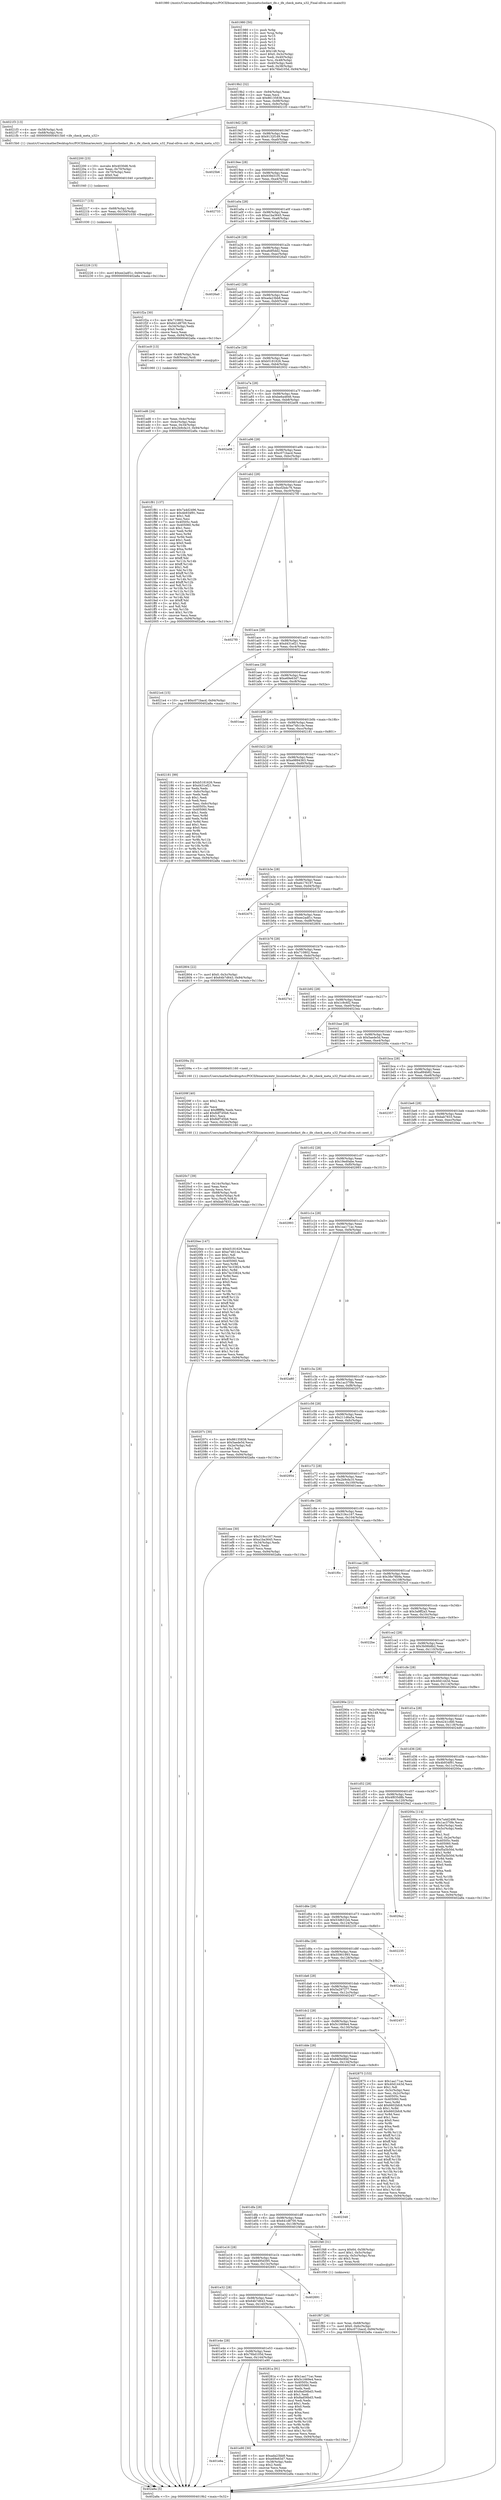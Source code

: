 digraph "0x401980" {
  label = "0x401980 (/mnt/c/Users/mathe/Desktop/tcc/POCII/binaries/extr_linuxnetschedact_ife.c_ife_check_meta_u32_Final-ollvm.out::main(0))"
  labelloc = "t"
  node[shape=record]

  Entry [label="",width=0.3,height=0.3,shape=circle,fillcolor=black,style=filled]
  "0x4019b2" [label="{
     0x4019b2 [32]\l
     | [instrs]\l
     &nbsp;&nbsp;0x4019b2 \<+6\>: mov -0x94(%rbp),%eax\l
     &nbsp;&nbsp;0x4019b8 \<+2\>: mov %eax,%ecx\l
     &nbsp;&nbsp;0x4019ba \<+6\>: sub $0x86135838,%ecx\l
     &nbsp;&nbsp;0x4019c0 \<+6\>: mov %eax,-0x98(%rbp)\l
     &nbsp;&nbsp;0x4019c6 \<+6\>: mov %ecx,-0x9c(%rbp)\l
     &nbsp;&nbsp;0x4019cc \<+6\>: je 00000000004021f3 \<main+0x873\>\l
  }"]
  "0x4021f3" [label="{
     0x4021f3 [13]\l
     | [instrs]\l
     &nbsp;&nbsp;0x4021f3 \<+4\>: mov -0x58(%rbp),%rdi\l
     &nbsp;&nbsp;0x4021f7 \<+4\>: mov -0x68(%rbp),%rsi\l
     &nbsp;&nbsp;0x4021fb \<+5\>: call 00000000004015b0 \<ife_check_meta_u32\>\l
     | [calls]\l
     &nbsp;&nbsp;0x4015b0 \{1\} (/mnt/c/Users/mathe/Desktop/tcc/POCII/binaries/extr_linuxnetschedact_ife.c_ife_check_meta_u32_Final-ollvm.out::ife_check_meta_u32)\l
  }"]
  "0x4019d2" [label="{
     0x4019d2 [28]\l
     | [instrs]\l
     &nbsp;&nbsp;0x4019d2 \<+5\>: jmp 00000000004019d7 \<main+0x57\>\l
     &nbsp;&nbsp;0x4019d7 \<+6\>: mov -0x98(%rbp),%eax\l
     &nbsp;&nbsp;0x4019dd \<+5\>: sub $0x9132f1d9,%eax\l
     &nbsp;&nbsp;0x4019e2 \<+6\>: mov %eax,-0xa0(%rbp)\l
     &nbsp;&nbsp;0x4019e8 \<+6\>: je 00000000004025b6 \<main+0xc36\>\l
  }"]
  Exit [label="",width=0.3,height=0.3,shape=circle,fillcolor=black,style=filled,peripheries=2]
  "0x4025b6" [label="{
     0x4025b6\l
  }", style=dashed]
  "0x4019ee" [label="{
     0x4019ee [28]\l
     | [instrs]\l
     &nbsp;&nbsp;0x4019ee \<+5\>: jmp 00000000004019f3 \<main+0x73\>\l
     &nbsp;&nbsp;0x4019f3 \<+6\>: mov -0x98(%rbp),%eax\l
     &nbsp;&nbsp;0x4019f9 \<+5\>: sub $0x939d31f5,%eax\l
     &nbsp;&nbsp;0x4019fe \<+6\>: mov %eax,-0xa4(%rbp)\l
     &nbsp;&nbsp;0x401a04 \<+6\>: je 0000000000402733 \<main+0xdb3\>\l
  }"]
  "0x402226" [label="{
     0x402226 [15]\l
     | [instrs]\l
     &nbsp;&nbsp;0x402226 \<+10\>: movl $0xee2adf1c,-0x94(%rbp)\l
     &nbsp;&nbsp;0x402230 \<+5\>: jmp 0000000000402a8a \<main+0x110a\>\l
  }"]
  "0x402733" [label="{
     0x402733\l
  }", style=dashed]
  "0x401a0a" [label="{
     0x401a0a [28]\l
     | [instrs]\l
     &nbsp;&nbsp;0x401a0a \<+5\>: jmp 0000000000401a0f \<main+0x8f\>\l
     &nbsp;&nbsp;0x401a0f \<+6\>: mov -0x98(%rbp),%eax\l
     &nbsp;&nbsp;0x401a15 \<+5\>: sub $0xa1ba3645,%eax\l
     &nbsp;&nbsp;0x401a1a \<+6\>: mov %eax,-0xa8(%rbp)\l
     &nbsp;&nbsp;0x401a20 \<+6\>: je 0000000000401f2a \<main+0x5aa\>\l
  }"]
  "0x402217" [label="{
     0x402217 [15]\l
     | [instrs]\l
     &nbsp;&nbsp;0x402217 \<+4\>: mov -0x68(%rbp),%rdi\l
     &nbsp;&nbsp;0x40221b \<+6\>: mov %eax,-0x150(%rbp)\l
     &nbsp;&nbsp;0x402221 \<+5\>: call 0000000000401030 \<free@plt\>\l
     | [calls]\l
     &nbsp;&nbsp;0x401030 \{1\} (unknown)\l
  }"]
  "0x401f2a" [label="{
     0x401f2a [30]\l
     | [instrs]\l
     &nbsp;&nbsp;0x401f2a \<+5\>: mov $0x710802,%eax\l
     &nbsp;&nbsp;0x401f2f \<+5\>: mov $0x641d8700,%ecx\l
     &nbsp;&nbsp;0x401f34 \<+3\>: mov -0x34(%rbp),%edx\l
     &nbsp;&nbsp;0x401f37 \<+3\>: cmp $0x0,%edx\l
     &nbsp;&nbsp;0x401f3a \<+3\>: cmove %ecx,%eax\l
     &nbsp;&nbsp;0x401f3d \<+6\>: mov %eax,-0x94(%rbp)\l
     &nbsp;&nbsp;0x401f43 \<+5\>: jmp 0000000000402a8a \<main+0x110a\>\l
  }"]
  "0x401a26" [label="{
     0x401a26 [28]\l
     | [instrs]\l
     &nbsp;&nbsp;0x401a26 \<+5\>: jmp 0000000000401a2b \<main+0xab\>\l
     &nbsp;&nbsp;0x401a2b \<+6\>: mov -0x98(%rbp),%eax\l
     &nbsp;&nbsp;0x401a31 \<+5\>: sub $0xa6df5dd2,%eax\l
     &nbsp;&nbsp;0x401a36 \<+6\>: mov %eax,-0xac(%rbp)\l
     &nbsp;&nbsp;0x401a3c \<+6\>: je 00000000004026a0 \<main+0xd20\>\l
  }"]
  "0x402200" [label="{
     0x402200 [23]\l
     | [instrs]\l
     &nbsp;&nbsp;0x402200 \<+10\>: movabs $0x4030d6,%rdi\l
     &nbsp;&nbsp;0x40220a \<+3\>: mov %eax,-0x70(%rbp)\l
     &nbsp;&nbsp;0x40220d \<+3\>: mov -0x70(%rbp),%esi\l
     &nbsp;&nbsp;0x402210 \<+2\>: mov $0x0,%al\l
     &nbsp;&nbsp;0x402212 \<+5\>: call 0000000000401040 \<printf@plt\>\l
     | [calls]\l
     &nbsp;&nbsp;0x401040 \{1\} (unknown)\l
  }"]
  "0x4026a0" [label="{
     0x4026a0\l
  }", style=dashed]
  "0x401a42" [label="{
     0x401a42 [28]\l
     | [instrs]\l
     &nbsp;&nbsp;0x401a42 \<+5\>: jmp 0000000000401a47 \<main+0xc7\>\l
     &nbsp;&nbsp;0x401a47 \<+6\>: mov -0x98(%rbp),%eax\l
     &nbsp;&nbsp;0x401a4d \<+5\>: sub $0xada23bb8,%eax\l
     &nbsp;&nbsp;0x401a52 \<+6\>: mov %eax,-0xb0(%rbp)\l
     &nbsp;&nbsp;0x401a58 \<+6\>: je 0000000000401ec9 \<main+0x549\>\l
  }"]
  "0x4020c7" [label="{
     0x4020c7 [39]\l
     | [instrs]\l
     &nbsp;&nbsp;0x4020c7 \<+6\>: mov -0x14c(%rbp),%ecx\l
     &nbsp;&nbsp;0x4020cd \<+3\>: imul %eax,%ecx\l
     &nbsp;&nbsp;0x4020d0 \<+3\>: movslq %ecx,%rsi\l
     &nbsp;&nbsp;0x4020d3 \<+4\>: mov -0x68(%rbp),%rdi\l
     &nbsp;&nbsp;0x4020d7 \<+4\>: movslq -0x6c(%rbp),%r8\l
     &nbsp;&nbsp;0x4020db \<+4\>: mov %rsi,(%rdi,%r8,8)\l
     &nbsp;&nbsp;0x4020df \<+10\>: movl $0xbab7833,-0x94(%rbp)\l
     &nbsp;&nbsp;0x4020e9 \<+5\>: jmp 0000000000402a8a \<main+0x110a\>\l
  }"]
  "0x401ec9" [label="{
     0x401ec9 [13]\l
     | [instrs]\l
     &nbsp;&nbsp;0x401ec9 \<+4\>: mov -0x48(%rbp),%rax\l
     &nbsp;&nbsp;0x401ecd \<+4\>: mov 0x8(%rax),%rdi\l
     &nbsp;&nbsp;0x401ed1 \<+5\>: call 0000000000401060 \<atoi@plt\>\l
     | [calls]\l
     &nbsp;&nbsp;0x401060 \{1\} (unknown)\l
  }"]
  "0x401a5e" [label="{
     0x401a5e [28]\l
     | [instrs]\l
     &nbsp;&nbsp;0x401a5e \<+5\>: jmp 0000000000401a63 \<main+0xe3\>\l
     &nbsp;&nbsp;0x401a63 \<+6\>: mov -0x98(%rbp),%eax\l
     &nbsp;&nbsp;0x401a69 \<+5\>: sub $0xb5181626,%eax\l
     &nbsp;&nbsp;0x401a6e \<+6\>: mov %eax,-0xb4(%rbp)\l
     &nbsp;&nbsp;0x401a74 \<+6\>: je 0000000000402932 \<main+0xfb2\>\l
  }"]
  "0x40209f" [label="{
     0x40209f [40]\l
     | [instrs]\l
     &nbsp;&nbsp;0x40209f \<+5\>: mov $0x2,%ecx\l
     &nbsp;&nbsp;0x4020a4 \<+1\>: cltd\l
     &nbsp;&nbsp;0x4020a5 \<+2\>: idiv %ecx\l
     &nbsp;&nbsp;0x4020a7 \<+6\>: imul $0xfffffffe,%edx,%ecx\l
     &nbsp;&nbsp;0x4020ad \<+6\>: add $0x8df7d5b6,%ecx\l
     &nbsp;&nbsp;0x4020b3 \<+3\>: add $0x1,%ecx\l
     &nbsp;&nbsp;0x4020b6 \<+6\>: sub $0x8df7d5b6,%ecx\l
     &nbsp;&nbsp;0x4020bc \<+6\>: mov %ecx,-0x14c(%rbp)\l
     &nbsp;&nbsp;0x4020c2 \<+5\>: call 0000000000401160 \<next_i\>\l
     | [calls]\l
     &nbsp;&nbsp;0x401160 \{1\} (/mnt/c/Users/mathe/Desktop/tcc/POCII/binaries/extr_linuxnetschedact_ife.c_ife_check_meta_u32_Final-ollvm.out::next_i)\l
  }"]
  "0x402932" [label="{
     0x402932\l
  }", style=dashed]
  "0x401a7a" [label="{
     0x401a7a [28]\l
     | [instrs]\l
     &nbsp;&nbsp;0x401a7a \<+5\>: jmp 0000000000401a7f \<main+0xff\>\l
     &nbsp;&nbsp;0x401a7f \<+6\>: mov -0x98(%rbp),%eax\l
     &nbsp;&nbsp;0x401a85 \<+5\>: sub $0xbe6a4846,%eax\l
     &nbsp;&nbsp;0x401a8a \<+6\>: mov %eax,-0xb8(%rbp)\l
     &nbsp;&nbsp;0x401a90 \<+6\>: je 0000000000402a08 \<main+0x1088\>\l
  }"]
  "0x401f67" [label="{
     0x401f67 [26]\l
     | [instrs]\l
     &nbsp;&nbsp;0x401f67 \<+4\>: mov %rax,-0x68(%rbp)\l
     &nbsp;&nbsp;0x401f6b \<+7\>: movl $0x0,-0x6c(%rbp)\l
     &nbsp;&nbsp;0x401f72 \<+10\>: movl $0xc071bacd,-0x94(%rbp)\l
     &nbsp;&nbsp;0x401f7c \<+5\>: jmp 0000000000402a8a \<main+0x110a\>\l
  }"]
  "0x402a08" [label="{
     0x402a08\l
  }", style=dashed]
  "0x401a96" [label="{
     0x401a96 [28]\l
     | [instrs]\l
     &nbsp;&nbsp;0x401a96 \<+5\>: jmp 0000000000401a9b \<main+0x11b\>\l
     &nbsp;&nbsp;0x401a9b \<+6\>: mov -0x98(%rbp),%eax\l
     &nbsp;&nbsp;0x401aa1 \<+5\>: sub $0xc071bacd,%eax\l
     &nbsp;&nbsp;0x401aa6 \<+6\>: mov %eax,-0xbc(%rbp)\l
     &nbsp;&nbsp;0x401aac \<+6\>: je 0000000000401f81 \<main+0x601\>\l
  }"]
  "0x401ed6" [label="{
     0x401ed6 [24]\l
     | [instrs]\l
     &nbsp;&nbsp;0x401ed6 \<+3\>: mov %eax,-0x4c(%rbp)\l
     &nbsp;&nbsp;0x401ed9 \<+3\>: mov -0x4c(%rbp),%eax\l
     &nbsp;&nbsp;0x401edc \<+3\>: mov %eax,-0x34(%rbp)\l
     &nbsp;&nbsp;0x401edf \<+10\>: movl $0x2b9cfa10,-0x94(%rbp)\l
     &nbsp;&nbsp;0x401ee9 \<+5\>: jmp 0000000000402a8a \<main+0x110a\>\l
  }"]
  "0x401f81" [label="{
     0x401f81 [137]\l
     | [instrs]\l
     &nbsp;&nbsp;0x401f81 \<+5\>: mov $0x7a4d2496,%eax\l
     &nbsp;&nbsp;0x401f86 \<+5\>: mov $0x4b934f91,%ecx\l
     &nbsp;&nbsp;0x401f8b \<+2\>: mov $0x1,%dl\l
     &nbsp;&nbsp;0x401f8d \<+2\>: xor %esi,%esi\l
     &nbsp;&nbsp;0x401f8f \<+7\>: mov 0x40505c,%edi\l
     &nbsp;&nbsp;0x401f96 \<+8\>: mov 0x405060,%r8d\l
     &nbsp;&nbsp;0x401f9e \<+3\>: sub $0x1,%esi\l
     &nbsp;&nbsp;0x401fa1 \<+3\>: mov %edi,%r9d\l
     &nbsp;&nbsp;0x401fa4 \<+3\>: add %esi,%r9d\l
     &nbsp;&nbsp;0x401fa7 \<+4\>: imul %r9d,%edi\l
     &nbsp;&nbsp;0x401fab \<+3\>: and $0x1,%edi\l
     &nbsp;&nbsp;0x401fae \<+3\>: cmp $0x0,%edi\l
     &nbsp;&nbsp;0x401fb1 \<+4\>: sete %r10b\l
     &nbsp;&nbsp;0x401fb5 \<+4\>: cmp $0xa,%r8d\l
     &nbsp;&nbsp;0x401fb9 \<+4\>: setl %r11b\l
     &nbsp;&nbsp;0x401fbd \<+3\>: mov %r10b,%bl\l
     &nbsp;&nbsp;0x401fc0 \<+3\>: xor $0xff,%bl\l
     &nbsp;&nbsp;0x401fc3 \<+3\>: mov %r11b,%r14b\l
     &nbsp;&nbsp;0x401fc6 \<+4\>: xor $0xff,%r14b\l
     &nbsp;&nbsp;0x401fca \<+3\>: xor $0x1,%dl\l
     &nbsp;&nbsp;0x401fcd \<+3\>: mov %bl,%r15b\l
     &nbsp;&nbsp;0x401fd0 \<+4\>: and $0xff,%r15b\l
     &nbsp;&nbsp;0x401fd4 \<+3\>: and %dl,%r10b\l
     &nbsp;&nbsp;0x401fd7 \<+3\>: mov %r14b,%r12b\l
     &nbsp;&nbsp;0x401fda \<+4\>: and $0xff,%r12b\l
     &nbsp;&nbsp;0x401fde \<+3\>: and %dl,%r11b\l
     &nbsp;&nbsp;0x401fe1 \<+3\>: or %r10b,%r15b\l
     &nbsp;&nbsp;0x401fe4 \<+3\>: or %r11b,%r12b\l
     &nbsp;&nbsp;0x401fe7 \<+3\>: xor %r12b,%r15b\l
     &nbsp;&nbsp;0x401fea \<+3\>: or %r14b,%bl\l
     &nbsp;&nbsp;0x401fed \<+3\>: xor $0xff,%bl\l
     &nbsp;&nbsp;0x401ff0 \<+3\>: or $0x1,%dl\l
     &nbsp;&nbsp;0x401ff3 \<+2\>: and %dl,%bl\l
     &nbsp;&nbsp;0x401ff5 \<+3\>: or %bl,%r15b\l
     &nbsp;&nbsp;0x401ff8 \<+4\>: test $0x1,%r15b\l
     &nbsp;&nbsp;0x401ffc \<+3\>: cmovne %ecx,%eax\l
     &nbsp;&nbsp;0x401fff \<+6\>: mov %eax,-0x94(%rbp)\l
     &nbsp;&nbsp;0x402005 \<+5\>: jmp 0000000000402a8a \<main+0x110a\>\l
  }"]
  "0x401ab2" [label="{
     0x401ab2 [28]\l
     | [instrs]\l
     &nbsp;&nbsp;0x401ab2 \<+5\>: jmp 0000000000401ab7 \<main+0x137\>\l
     &nbsp;&nbsp;0x401ab7 \<+6\>: mov -0x98(%rbp),%eax\l
     &nbsp;&nbsp;0x401abd \<+5\>: sub $0xcf2bdc76,%eax\l
     &nbsp;&nbsp;0x401ac2 \<+6\>: mov %eax,-0xc0(%rbp)\l
     &nbsp;&nbsp;0x401ac8 \<+6\>: je 00000000004027f0 \<main+0xe70\>\l
  }"]
  "0x401980" [label="{
     0x401980 [50]\l
     | [instrs]\l
     &nbsp;&nbsp;0x401980 \<+1\>: push %rbp\l
     &nbsp;&nbsp;0x401981 \<+3\>: mov %rsp,%rbp\l
     &nbsp;&nbsp;0x401984 \<+2\>: push %r15\l
     &nbsp;&nbsp;0x401986 \<+2\>: push %r14\l
     &nbsp;&nbsp;0x401988 \<+2\>: push %r13\l
     &nbsp;&nbsp;0x40198a \<+2\>: push %r12\l
     &nbsp;&nbsp;0x40198c \<+1\>: push %rbx\l
     &nbsp;&nbsp;0x40198d \<+7\>: sub $0x148,%rsp\l
     &nbsp;&nbsp;0x401994 \<+7\>: movl $0x0,-0x3c(%rbp)\l
     &nbsp;&nbsp;0x40199b \<+3\>: mov %edi,-0x40(%rbp)\l
     &nbsp;&nbsp;0x40199e \<+4\>: mov %rsi,-0x48(%rbp)\l
     &nbsp;&nbsp;0x4019a2 \<+3\>: mov -0x40(%rbp),%edi\l
     &nbsp;&nbsp;0x4019a5 \<+3\>: mov %edi,-0x38(%rbp)\l
     &nbsp;&nbsp;0x4019a8 \<+10\>: movl $0x76bd105d,-0x94(%rbp)\l
  }"]
  "0x4027f0" [label="{
     0x4027f0\l
  }", style=dashed]
  "0x401ace" [label="{
     0x401ace [28]\l
     | [instrs]\l
     &nbsp;&nbsp;0x401ace \<+5\>: jmp 0000000000401ad3 \<main+0x153\>\l
     &nbsp;&nbsp;0x401ad3 \<+6\>: mov -0x98(%rbp),%eax\l
     &nbsp;&nbsp;0x401ad9 \<+5\>: sub $0xd431ef21,%eax\l
     &nbsp;&nbsp;0x401ade \<+6\>: mov %eax,-0xc4(%rbp)\l
     &nbsp;&nbsp;0x401ae4 \<+6\>: je 00000000004021e4 \<main+0x864\>\l
  }"]
  "0x402a8a" [label="{
     0x402a8a [5]\l
     | [instrs]\l
     &nbsp;&nbsp;0x402a8a \<+5\>: jmp 00000000004019b2 \<main+0x32\>\l
  }"]
  "0x4021e4" [label="{
     0x4021e4 [15]\l
     | [instrs]\l
     &nbsp;&nbsp;0x4021e4 \<+10\>: movl $0xc071bacd,-0x94(%rbp)\l
     &nbsp;&nbsp;0x4021ee \<+5\>: jmp 0000000000402a8a \<main+0x110a\>\l
  }"]
  "0x401aea" [label="{
     0x401aea [28]\l
     | [instrs]\l
     &nbsp;&nbsp;0x401aea \<+5\>: jmp 0000000000401aef \<main+0x16f\>\l
     &nbsp;&nbsp;0x401aef \<+6\>: mov -0x98(%rbp),%eax\l
     &nbsp;&nbsp;0x401af5 \<+5\>: sub $0xe69e63d7,%eax\l
     &nbsp;&nbsp;0x401afa \<+6\>: mov %eax,-0xc8(%rbp)\l
     &nbsp;&nbsp;0x401b00 \<+6\>: je 0000000000401eae \<main+0x52e\>\l
  }"]
  "0x401e6a" [label="{
     0x401e6a\l
  }", style=dashed]
  "0x401eae" [label="{
     0x401eae\l
  }", style=dashed]
  "0x401b06" [label="{
     0x401b06 [28]\l
     | [instrs]\l
     &nbsp;&nbsp;0x401b06 \<+5\>: jmp 0000000000401b0b \<main+0x18b\>\l
     &nbsp;&nbsp;0x401b0b \<+6\>: mov -0x98(%rbp),%eax\l
     &nbsp;&nbsp;0x401b11 \<+5\>: sub $0xe74fc14e,%eax\l
     &nbsp;&nbsp;0x401b16 \<+6\>: mov %eax,-0xcc(%rbp)\l
     &nbsp;&nbsp;0x401b1c \<+6\>: je 0000000000402181 \<main+0x801\>\l
  }"]
  "0x401e90" [label="{
     0x401e90 [30]\l
     | [instrs]\l
     &nbsp;&nbsp;0x401e90 \<+5\>: mov $0xada23bb8,%eax\l
     &nbsp;&nbsp;0x401e95 \<+5\>: mov $0xe69e63d7,%ecx\l
     &nbsp;&nbsp;0x401e9a \<+3\>: mov -0x38(%rbp),%edx\l
     &nbsp;&nbsp;0x401e9d \<+3\>: cmp $0x2,%edx\l
     &nbsp;&nbsp;0x401ea0 \<+3\>: cmovne %ecx,%eax\l
     &nbsp;&nbsp;0x401ea3 \<+6\>: mov %eax,-0x94(%rbp)\l
     &nbsp;&nbsp;0x401ea9 \<+5\>: jmp 0000000000402a8a \<main+0x110a\>\l
  }"]
  "0x402181" [label="{
     0x402181 [99]\l
     | [instrs]\l
     &nbsp;&nbsp;0x402181 \<+5\>: mov $0xb5181626,%eax\l
     &nbsp;&nbsp;0x402186 \<+5\>: mov $0xd431ef21,%ecx\l
     &nbsp;&nbsp;0x40218b \<+2\>: xor %edx,%edx\l
     &nbsp;&nbsp;0x40218d \<+3\>: mov -0x6c(%rbp),%esi\l
     &nbsp;&nbsp;0x402190 \<+2\>: mov %edx,%edi\l
     &nbsp;&nbsp;0x402192 \<+3\>: sub $0x1,%edi\l
     &nbsp;&nbsp;0x402195 \<+2\>: sub %edi,%esi\l
     &nbsp;&nbsp;0x402197 \<+3\>: mov %esi,-0x6c(%rbp)\l
     &nbsp;&nbsp;0x40219a \<+7\>: mov 0x40505c,%esi\l
     &nbsp;&nbsp;0x4021a1 \<+7\>: mov 0x405060,%edi\l
     &nbsp;&nbsp;0x4021a8 \<+3\>: sub $0x1,%edx\l
     &nbsp;&nbsp;0x4021ab \<+3\>: mov %esi,%r8d\l
     &nbsp;&nbsp;0x4021ae \<+3\>: add %edx,%r8d\l
     &nbsp;&nbsp;0x4021b1 \<+4\>: imul %r8d,%esi\l
     &nbsp;&nbsp;0x4021b5 \<+3\>: and $0x1,%esi\l
     &nbsp;&nbsp;0x4021b8 \<+3\>: cmp $0x0,%esi\l
     &nbsp;&nbsp;0x4021bb \<+4\>: sete %r9b\l
     &nbsp;&nbsp;0x4021bf \<+3\>: cmp $0xa,%edi\l
     &nbsp;&nbsp;0x4021c2 \<+4\>: setl %r10b\l
     &nbsp;&nbsp;0x4021c6 \<+3\>: mov %r9b,%r11b\l
     &nbsp;&nbsp;0x4021c9 \<+3\>: and %r10b,%r11b\l
     &nbsp;&nbsp;0x4021cc \<+3\>: xor %r10b,%r9b\l
     &nbsp;&nbsp;0x4021cf \<+3\>: or %r9b,%r11b\l
     &nbsp;&nbsp;0x4021d2 \<+4\>: test $0x1,%r11b\l
     &nbsp;&nbsp;0x4021d6 \<+3\>: cmovne %ecx,%eax\l
     &nbsp;&nbsp;0x4021d9 \<+6\>: mov %eax,-0x94(%rbp)\l
     &nbsp;&nbsp;0x4021df \<+5\>: jmp 0000000000402a8a \<main+0x110a\>\l
  }"]
  "0x401b22" [label="{
     0x401b22 [28]\l
     | [instrs]\l
     &nbsp;&nbsp;0x401b22 \<+5\>: jmp 0000000000401b27 \<main+0x1a7\>\l
     &nbsp;&nbsp;0x401b27 \<+6\>: mov -0x98(%rbp),%eax\l
     &nbsp;&nbsp;0x401b2d \<+5\>: sub $0xe9894363,%eax\l
     &nbsp;&nbsp;0x401b32 \<+6\>: mov %eax,-0xd0(%rbp)\l
     &nbsp;&nbsp;0x401b38 \<+6\>: je 0000000000402620 \<main+0xca0\>\l
  }"]
  "0x401e4e" [label="{
     0x401e4e [28]\l
     | [instrs]\l
     &nbsp;&nbsp;0x401e4e \<+5\>: jmp 0000000000401e53 \<main+0x4d3\>\l
     &nbsp;&nbsp;0x401e53 \<+6\>: mov -0x98(%rbp),%eax\l
     &nbsp;&nbsp;0x401e59 \<+5\>: sub $0x76bd105d,%eax\l
     &nbsp;&nbsp;0x401e5e \<+6\>: mov %eax,-0x144(%rbp)\l
     &nbsp;&nbsp;0x401e64 \<+6\>: je 0000000000401e90 \<main+0x510\>\l
  }"]
  "0x402620" [label="{
     0x402620\l
  }", style=dashed]
  "0x401b3e" [label="{
     0x401b3e [28]\l
     | [instrs]\l
     &nbsp;&nbsp;0x401b3e \<+5\>: jmp 0000000000401b43 \<main+0x1c3\>\l
     &nbsp;&nbsp;0x401b43 \<+6\>: mov -0x98(%rbp),%eax\l
     &nbsp;&nbsp;0x401b49 \<+5\>: sub $0xeb176197,%eax\l
     &nbsp;&nbsp;0x401b4e \<+6\>: mov %eax,-0xd4(%rbp)\l
     &nbsp;&nbsp;0x401b54 \<+6\>: je 0000000000402475 \<main+0xaf5\>\l
  }"]
  "0x40281a" [label="{
     0x40281a [91]\l
     | [instrs]\l
     &nbsp;&nbsp;0x40281a \<+5\>: mov $0x1aa171ac,%eax\l
     &nbsp;&nbsp;0x40281f \<+5\>: mov $0x5c1669e4,%ecx\l
     &nbsp;&nbsp;0x402824 \<+7\>: mov 0x40505c,%edx\l
     &nbsp;&nbsp;0x40282b \<+7\>: mov 0x405060,%esi\l
     &nbsp;&nbsp;0x402832 \<+2\>: mov %edx,%edi\l
     &nbsp;&nbsp;0x402834 \<+6\>: add $0x8ad56bd3,%edi\l
     &nbsp;&nbsp;0x40283a \<+3\>: sub $0x1,%edi\l
     &nbsp;&nbsp;0x40283d \<+6\>: sub $0x8ad56bd3,%edi\l
     &nbsp;&nbsp;0x402843 \<+3\>: imul %edi,%edx\l
     &nbsp;&nbsp;0x402846 \<+3\>: and $0x1,%edx\l
     &nbsp;&nbsp;0x402849 \<+3\>: cmp $0x0,%edx\l
     &nbsp;&nbsp;0x40284c \<+4\>: sete %r8b\l
     &nbsp;&nbsp;0x402850 \<+3\>: cmp $0xa,%esi\l
     &nbsp;&nbsp;0x402853 \<+4\>: setl %r9b\l
     &nbsp;&nbsp;0x402857 \<+3\>: mov %r8b,%r10b\l
     &nbsp;&nbsp;0x40285a \<+3\>: and %r9b,%r10b\l
     &nbsp;&nbsp;0x40285d \<+3\>: xor %r9b,%r8b\l
     &nbsp;&nbsp;0x402860 \<+3\>: or %r8b,%r10b\l
     &nbsp;&nbsp;0x402863 \<+4\>: test $0x1,%r10b\l
     &nbsp;&nbsp;0x402867 \<+3\>: cmovne %ecx,%eax\l
     &nbsp;&nbsp;0x40286a \<+6\>: mov %eax,-0x94(%rbp)\l
     &nbsp;&nbsp;0x402870 \<+5\>: jmp 0000000000402a8a \<main+0x110a\>\l
  }"]
  "0x402475" [label="{
     0x402475\l
  }", style=dashed]
  "0x401b5a" [label="{
     0x401b5a [28]\l
     | [instrs]\l
     &nbsp;&nbsp;0x401b5a \<+5\>: jmp 0000000000401b5f \<main+0x1df\>\l
     &nbsp;&nbsp;0x401b5f \<+6\>: mov -0x98(%rbp),%eax\l
     &nbsp;&nbsp;0x401b65 \<+5\>: sub $0xee2adf1c,%eax\l
     &nbsp;&nbsp;0x401b6a \<+6\>: mov %eax,-0xd8(%rbp)\l
     &nbsp;&nbsp;0x401b70 \<+6\>: je 0000000000402804 \<main+0xe84\>\l
  }"]
  "0x401e32" [label="{
     0x401e32 [28]\l
     | [instrs]\l
     &nbsp;&nbsp;0x401e32 \<+5\>: jmp 0000000000401e37 \<main+0x4b7\>\l
     &nbsp;&nbsp;0x401e37 \<+6\>: mov -0x98(%rbp),%eax\l
     &nbsp;&nbsp;0x401e3d \<+5\>: sub $0x64b7d643,%eax\l
     &nbsp;&nbsp;0x401e42 \<+6\>: mov %eax,-0x140(%rbp)\l
     &nbsp;&nbsp;0x401e48 \<+6\>: je 000000000040281a \<main+0xe9a\>\l
  }"]
  "0x402804" [label="{
     0x402804 [22]\l
     | [instrs]\l
     &nbsp;&nbsp;0x402804 \<+7\>: movl $0x0,-0x3c(%rbp)\l
     &nbsp;&nbsp;0x40280b \<+10\>: movl $0x64b7d643,-0x94(%rbp)\l
     &nbsp;&nbsp;0x402815 \<+5\>: jmp 0000000000402a8a \<main+0x110a\>\l
  }"]
  "0x401b76" [label="{
     0x401b76 [28]\l
     | [instrs]\l
     &nbsp;&nbsp;0x401b76 \<+5\>: jmp 0000000000401b7b \<main+0x1fb\>\l
     &nbsp;&nbsp;0x401b7b \<+6\>: mov -0x98(%rbp),%eax\l
     &nbsp;&nbsp;0x401b81 \<+5\>: sub $0x710802,%eax\l
     &nbsp;&nbsp;0x401b86 \<+6\>: mov %eax,-0xdc(%rbp)\l
     &nbsp;&nbsp;0x401b8c \<+6\>: je 00000000004027e1 \<main+0xe61\>\l
  }"]
  "0x402691" [label="{
     0x402691\l
  }", style=dashed]
  "0x4027e1" [label="{
     0x4027e1\l
  }", style=dashed]
  "0x401b92" [label="{
     0x401b92 [28]\l
     | [instrs]\l
     &nbsp;&nbsp;0x401b92 \<+5\>: jmp 0000000000401b97 \<main+0x217\>\l
     &nbsp;&nbsp;0x401b97 \<+6\>: mov -0x98(%rbp),%eax\l
     &nbsp;&nbsp;0x401b9d \<+5\>: sub $0x1c9c6f2,%eax\l
     &nbsp;&nbsp;0x401ba2 \<+6\>: mov %eax,-0xe0(%rbp)\l
     &nbsp;&nbsp;0x401ba8 \<+6\>: je 00000000004023ea \<main+0xa6a\>\l
  }"]
  "0x401e16" [label="{
     0x401e16 [28]\l
     | [instrs]\l
     &nbsp;&nbsp;0x401e16 \<+5\>: jmp 0000000000401e1b \<main+0x49b\>\l
     &nbsp;&nbsp;0x401e1b \<+6\>: mov -0x98(%rbp),%eax\l
     &nbsp;&nbsp;0x401e21 \<+5\>: sub $0x6495d395,%eax\l
     &nbsp;&nbsp;0x401e26 \<+6\>: mov %eax,-0x13c(%rbp)\l
     &nbsp;&nbsp;0x401e2c \<+6\>: je 0000000000402691 \<main+0xd11\>\l
  }"]
  "0x4023ea" [label="{
     0x4023ea\l
  }", style=dashed]
  "0x401bae" [label="{
     0x401bae [28]\l
     | [instrs]\l
     &nbsp;&nbsp;0x401bae \<+5\>: jmp 0000000000401bb3 \<main+0x233\>\l
     &nbsp;&nbsp;0x401bb3 \<+6\>: mov -0x98(%rbp),%eax\l
     &nbsp;&nbsp;0x401bb9 \<+5\>: sub $0x5aede5d,%eax\l
     &nbsp;&nbsp;0x401bbe \<+6\>: mov %eax,-0xe4(%rbp)\l
     &nbsp;&nbsp;0x401bc4 \<+6\>: je 000000000040209a \<main+0x71a\>\l
  }"]
  "0x401f48" [label="{
     0x401f48 [31]\l
     | [instrs]\l
     &nbsp;&nbsp;0x401f48 \<+8\>: movq $0x64,-0x58(%rbp)\l
     &nbsp;&nbsp;0x401f50 \<+7\>: movl $0x1,-0x5c(%rbp)\l
     &nbsp;&nbsp;0x401f57 \<+4\>: movslq -0x5c(%rbp),%rax\l
     &nbsp;&nbsp;0x401f5b \<+4\>: shl $0x3,%rax\l
     &nbsp;&nbsp;0x401f5f \<+3\>: mov %rax,%rdi\l
     &nbsp;&nbsp;0x401f62 \<+5\>: call 0000000000401050 \<malloc@plt\>\l
     | [calls]\l
     &nbsp;&nbsp;0x401050 \{1\} (unknown)\l
  }"]
  "0x40209a" [label="{
     0x40209a [5]\l
     | [instrs]\l
     &nbsp;&nbsp;0x40209a \<+5\>: call 0000000000401160 \<next_i\>\l
     | [calls]\l
     &nbsp;&nbsp;0x401160 \{1\} (/mnt/c/Users/mathe/Desktop/tcc/POCII/binaries/extr_linuxnetschedact_ife.c_ife_check_meta_u32_Final-ollvm.out::next_i)\l
  }"]
  "0x401bca" [label="{
     0x401bca [28]\l
     | [instrs]\l
     &nbsp;&nbsp;0x401bca \<+5\>: jmp 0000000000401bcf \<main+0x24f\>\l
     &nbsp;&nbsp;0x401bcf \<+6\>: mov -0x98(%rbp),%eax\l
     &nbsp;&nbsp;0x401bd5 \<+5\>: sub $0xa894b82,%eax\l
     &nbsp;&nbsp;0x401bda \<+6\>: mov %eax,-0xe8(%rbp)\l
     &nbsp;&nbsp;0x401be0 \<+6\>: je 0000000000402357 \<main+0x9d7\>\l
  }"]
  "0x401dfa" [label="{
     0x401dfa [28]\l
     | [instrs]\l
     &nbsp;&nbsp;0x401dfa \<+5\>: jmp 0000000000401dff \<main+0x47f\>\l
     &nbsp;&nbsp;0x401dff \<+6\>: mov -0x98(%rbp),%eax\l
     &nbsp;&nbsp;0x401e05 \<+5\>: sub $0x641d8700,%eax\l
     &nbsp;&nbsp;0x401e0a \<+6\>: mov %eax,-0x138(%rbp)\l
     &nbsp;&nbsp;0x401e10 \<+6\>: je 0000000000401f48 \<main+0x5c8\>\l
  }"]
  "0x402357" [label="{
     0x402357\l
  }", style=dashed]
  "0x401be6" [label="{
     0x401be6 [28]\l
     | [instrs]\l
     &nbsp;&nbsp;0x401be6 \<+5\>: jmp 0000000000401beb \<main+0x26b\>\l
     &nbsp;&nbsp;0x401beb \<+6\>: mov -0x98(%rbp),%eax\l
     &nbsp;&nbsp;0x401bf1 \<+5\>: sub $0xbab7833,%eax\l
     &nbsp;&nbsp;0x401bf6 \<+6\>: mov %eax,-0xec(%rbp)\l
     &nbsp;&nbsp;0x401bfc \<+6\>: je 00000000004020ee \<main+0x76e\>\l
  }"]
  "0x402348" [label="{
     0x402348\l
  }", style=dashed]
  "0x4020ee" [label="{
     0x4020ee [147]\l
     | [instrs]\l
     &nbsp;&nbsp;0x4020ee \<+5\>: mov $0xb5181626,%eax\l
     &nbsp;&nbsp;0x4020f3 \<+5\>: mov $0xe74fc14e,%ecx\l
     &nbsp;&nbsp;0x4020f8 \<+2\>: mov $0x1,%dl\l
     &nbsp;&nbsp;0x4020fa \<+7\>: mov 0x40505c,%esi\l
     &nbsp;&nbsp;0x402101 \<+7\>: mov 0x405060,%edi\l
     &nbsp;&nbsp;0x402108 \<+3\>: mov %esi,%r8d\l
     &nbsp;&nbsp;0x40210b \<+7\>: add $0x74c33824,%r8d\l
     &nbsp;&nbsp;0x402112 \<+4\>: sub $0x1,%r8d\l
     &nbsp;&nbsp;0x402116 \<+7\>: sub $0x74c33824,%r8d\l
     &nbsp;&nbsp;0x40211d \<+4\>: imul %r8d,%esi\l
     &nbsp;&nbsp;0x402121 \<+3\>: and $0x1,%esi\l
     &nbsp;&nbsp;0x402124 \<+3\>: cmp $0x0,%esi\l
     &nbsp;&nbsp;0x402127 \<+4\>: sete %r9b\l
     &nbsp;&nbsp;0x40212b \<+3\>: cmp $0xa,%edi\l
     &nbsp;&nbsp;0x40212e \<+4\>: setl %r10b\l
     &nbsp;&nbsp;0x402132 \<+3\>: mov %r9b,%r11b\l
     &nbsp;&nbsp;0x402135 \<+4\>: xor $0xff,%r11b\l
     &nbsp;&nbsp;0x402139 \<+3\>: mov %r10b,%bl\l
     &nbsp;&nbsp;0x40213c \<+3\>: xor $0xff,%bl\l
     &nbsp;&nbsp;0x40213f \<+3\>: xor $0x0,%dl\l
     &nbsp;&nbsp;0x402142 \<+3\>: mov %r11b,%r14b\l
     &nbsp;&nbsp;0x402145 \<+4\>: and $0x0,%r14b\l
     &nbsp;&nbsp;0x402149 \<+3\>: and %dl,%r9b\l
     &nbsp;&nbsp;0x40214c \<+3\>: mov %bl,%r15b\l
     &nbsp;&nbsp;0x40214f \<+4\>: and $0x0,%r15b\l
     &nbsp;&nbsp;0x402153 \<+3\>: and %dl,%r10b\l
     &nbsp;&nbsp;0x402156 \<+3\>: or %r9b,%r14b\l
     &nbsp;&nbsp;0x402159 \<+3\>: or %r10b,%r15b\l
     &nbsp;&nbsp;0x40215c \<+3\>: xor %r15b,%r14b\l
     &nbsp;&nbsp;0x40215f \<+3\>: or %bl,%r11b\l
     &nbsp;&nbsp;0x402162 \<+4\>: xor $0xff,%r11b\l
     &nbsp;&nbsp;0x402166 \<+3\>: or $0x0,%dl\l
     &nbsp;&nbsp;0x402169 \<+3\>: and %dl,%r11b\l
     &nbsp;&nbsp;0x40216c \<+3\>: or %r11b,%r14b\l
     &nbsp;&nbsp;0x40216f \<+4\>: test $0x1,%r14b\l
     &nbsp;&nbsp;0x402173 \<+3\>: cmovne %ecx,%eax\l
     &nbsp;&nbsp;0x402176 \<+6\>: mov %eax,-0x94(%rbp)\l
     &nbsp;&nbsp;0x40217c \<+5\>: jmp 0000000000402a8a \<main+0x110a\>\l
  }"]
  "0x401c02" [label="{
     0x401c02 [28]\l
     | [instrs]\l
     &nbsp;&nbsp;0x401c02 \<+5\>: jmp 0000000000401c07 \<main+0x287\>\l
     &nbsp;&nbsp;0x401c07 \<+6\>: mov -0x98(%rbp),%eax\l
     &nbsp;&nbsp;0x401c0d \<+5\>: sub $0x19ed0abe,%eax\l
     &nbsp;&nbsp;0x401c12 \<+6\>: mov %eax,-0xf0(%rbp)\l
     &nbsp;&nbsp;0x401c18 \<+6\>: je 0000000000402993 \<main+0x1013\>\l
  }"]
  "0x401dde" [label="{
     0x401dde [28]\l
     | [instrs]\l
     &nbsp;&nbsp;0x401dde \<+5\>: jmp 0000000000401de3 \<main+0x463\>\l
     &nbsp;&nbsp;0x401de3 \<+6\>: mov -0x98(%rbp),%eax\l
     &nbsp;&nbsp;0x401de9 \<+5\>: sub $0x640b084f,%eax\l
     &nbsp;&nbsp;0x401dee \<+6\>: mov %eax,-0x134(%rbp)\l
     &nbsp;&nbsp;0x401df4 \<+6\>: je 0000000000402348 \<main+0x9c8\>\l
  }"]
  "0x402993" [label="{
     0x402993\l
  }", style=dashed]
  "0x401c1e" [label="{
     0x401c1e [28]\l
     | [instrs]\l
     &nbsp;&nbsp;0x401c1e \<+5\>: jmp 0000000000401c23 \<main+0x2a3\>\l
     &nbsp;&nbsp;0x401c23 \<+6\>: mov -0x98(%rbp),%eax\l
     &nbsp;&nbsp;0x401c29 \<+5\>: sub $0x1aa171ac,%eax\l
     &nbsp;&nbsp;0x401c2e \<+6\>: mov %eax,-0xf4(%rbp)\l
     &nbsp;&nbsp;0x401c34 \<+6\>: je 0000000000402a80 \<main+0x1100\>\l
  }"]
  "0x402875" [label="{
     0x402875 [153]\l
     | [instrs]\l
     &nbsp;&nbsp;0x402875 \<+5\>: mov $0x1aa171ac,%eax\l
     &nbsp;&nbsp;0x40287a \<+5\>: mov $0x40d1443d,%ecx\l
     &nbsp;&nbsp;0x40287f \<+2\>: mov $0x1,%dl\l
     &nbsp;&nbsp;0x402881 \<+3\>: mov -0x3c(%rbp),%esi\l
     &nbsp;&nbsp;0x402884 \<+3\>: mov %esi,-0x2c(%rbp)\l
     &nbsp;&nbsp;0x402887 \<+7\>: mov 0x40505c,%esi\l
     &nbsp;&nbsp;0x40288e \<+7\>: mov 0x405060,%edi\l
     &nbsp;&nbsp;0x402895 \<+3\>: mov %esi,%r8d\l
     &nbsp;&nbsp;0x402898 \<+7\>: add $0x6602bfc8,%r8d\l
     &nbsp;&nbsp;0x40289f \<+4\>: sub $0x1,%r8d\l
     &nbsp;&nbsp;0x4028a3 \<+7\>: sub $0x6602bfc8,%r8d\l
     &nbsp;&nbsp;0x4028aa \<+4\>: imul %r8d,%esi\l
     &nbsp;&nbsp;0x4028ae \<+3\>: and $0x1,%esi\l
     &nbsp;&nbsp;0x4028b1 \<+3\>: cmp $0x0,%esi\l
     &nbsp;&nbsp;0x4028b4 \<+4\>: sete %r9b\l
     &nbsp;&nbsp;0x4028b8 \<+3\>: cmp $0xa,%edi\l
     &nbsp;&nbsp;0x4028bb \<+4\>: setl %r10b\l
     &nbsp;&nbsp;0x4028bf \<+3\>: mov %r9b,%r11b\l
     &nbsp;&nbsp;0x4028c2 \<+4\>: xor $0xff,%r11b\l
     &nbsp;&nbsp;0x4028c6 \<+3\>: mov %r10b,%bl\l
     &nbsp;&nbsp;0x4028c9 \<+3\>: xor $0xff,%bl\l
     &nbsp;&nbsp;0x4028cc \<+3\>: xor $0x1,%dl\l
     &nbsp;&nbsp;0x4028cf \<+3\>: mov %r11b,%r14b\l
     &nbsp;&nbsp;0x4028d2 \<+4\>: and $0xff,%r14b\l
     &nbsp;&nbsp;0x4028d6 \<+3\>: and %dl,%r9b\l
     &nbsp;&nbsp;0x4028d9 \<+3\>: mov %bl,%r15b\l
     &nbsp;&nbsp;0x4028dc \<+4\>: and $0xff,%r15b\l
     &nbsp;&nbsp;0x4028e0 \<+3\>: and %dl,%r10b\l
     &nbsp;&nbsp;0x4028e3 \<+3\>: or %r9b,%r14b\l
     &nbsp;&nbsp;0x4028e6 \<+3\>: or %r10b,%r15b\l
     &nbsp;&nbsp;0x4028e9 \<+3\>: xor %r15b,%r14b\l
     &nbsp;&nbsp;0x4028ec \<+3\>: or %bl,%r11b\l
     &nbsp;&nbsp;0x4028ef \<+4\>: xor $0xff,%r11b\l
     &nbsp;&nbsp;0x4028f3 \<+3\>: or $0x1,%dl\l
     &nbsp;&nbsp;0x4028f6 \<+3\>: and %dl,%r11b\l
     &nbsp;&nbsp;0x4028f9 \<+3\>: or %r11b,%r14b\l
     &nbsp;&nbsp;0x4028fc \<+4\>: test $0x1,%r14b\l
     &nbsp;&nbsp;0x402900 \<+3\>: cmovne %ecx,%eax\l
     &nbsp;&nbsp;0x402903 \<+6\>: mov %eax,-0x94(%rbp)\l
     &nbsp;&nbsp;0x402909 \<+5\>: jmp 0000000000402a8a \<main+0x110a\>\l
  }"]
  "0x402a80" [label="{
     0x402a80\l
  }", style=dashed]
  "0x401c3a" [label="{
     0x401c3a [28]\l
     | [instrs]\l
     &nbsp;&nbsp;0x401c3a \<+5\>: jmp 0000000000401c3f \<main+0x2bf\>\l
     &nbsp;&nbsp;0x401c3f \<+6\>: mov -0x98(%rbp),%eax\l
     &nbsp;&nbsp;0x401c45 \<+5\>: sub $0x1ac370fe,%eax\l
     &nbsp;&nbsp;0x401c4a \<+6\>: mov %eax,-0xf8(%rbp)\l
     &nbsp;&nbsp;0x401c50 \<+6\>: je 000000000040207c \<main+0x6fc\>\l
  }"]
  "0x401dc2" [label="{
     0x401dc2 [28]\l
     | [instrs]\l
     &nbsp;&nbsp;0x401dc2 \<+5\>: jmp 0000000000401dc7 \<main+0x447\>\l
     &nbsp;&nbsp;0x401dc7 \<+6\>: mov -0x98(%rbp),%eax\l
     &nbsp;&nbsp;0x401dcd \<+5\>: sub $0x5c1669e4,%eax\l
     &nbsp;&nbsp;0x401dd2 \<+6\>: mov %eax,-0x130(%rbp)\l
     &nbsp;&nbsp;0x401dd8 \<+6\>: je 0000000000402875 \<main+0xef5\>\l
  }"]
  "0x40207c" [label="{
     0x40207c [30]\l
     | [instrs]\l
     &nbsp;&nbsp;0x40207c \<+5\>: mov $0x86135838,%eax\l
     &nbsp;&nbsp;0x402081 \<+5\>: mov $0x5aede5d,%ecx\l
     &nbsp;&nbsp;0x402086 \<+3\>: mov -0x2e(%rbp),%dl\l
     &nbsp;&nbsp;0x402089 \<+3\>: test $0x1,%dl\l
     &nbsp;&nbsp;0x40208c \<+3\>: cmovne %ecx,%eax\l
     &nbsp;&nbsp;0x40208f \<+6\>: mov %eax,-0x94(%rbp)\l
     &nbsp;&nbsp;0x402095 \<+5\>: jmp 0000000000402a8a \<main+0x110a\>\l
  }"]
  "0x401c56" [label="{
     0x401c56 [28]\l
     | [instrs]\l
     &nbsp;&nbsp;0x401c56 \<+5\>: jmp 0000000000401c5b \<main+0x2db\>\l
     &nbsp;&nbsp;0x401c5b \<+6\>: mov -0x98(%rbp),%eax\l
     &nbsp;&nbsp;0x401c61 \<+5\>: sub $0x211d6a5a,%eax\l
     &nbsp;&nbsp;0x401c66 \<+6\>: mov %eax,-0xfc(%rbp)\l
     &nbsp;&nbsp;0x401c6c \<+6\>: je 0000000000402954 \<main+0xfd4\>\l
  }"]
  "0x402457" [label="{
     0x402457\l
  }", style=dashed]
  "0x402954" [label="{
     0x402954\l
  }", style=dashed]
  "0x401c72" [label="{
     0x401c72 [28]\l
     | [instrs]\l
     &nbsp;&nbsp;0x401c72 \<+5\>: jmp 0000000000401c77 \<main+0x2f7\>\l
     &nbsp;&nbsp;0x401c77 \<+6\>: mov -0x98(%rbp),%eax\l
     &nbsp;&nbsp;0x401c7d \<+5\>: sub $0x2b9cfa10,%eax\l
     &nbsp;&nbsp;0x401c82 \<+6\>: mov %eax,-0x100(%rbp)\l
     &nbsp;&nbsp;0x401c88 \<+6\>: je 0000000000401eee \<main+0x56e\>\l
  }"]
  "0x401da6" [label="{
     0x401da6 [28]\l
     | [instrs]\l
     &nbsp;&nbsp;0x401da6 \<+5\>: jmp 0000000000401dab \<main+0x42b\>\l
     &nbsp;&nbsp;0x401dab \<+6\>: mov -0x98(%rbp),%eax\l
     &nbsp;&nbsp;0x401db1 \<+5\>: sub $0x5a297277,%eax\l
     &nbsp;&nbsp;0x401db6 \<+6\>: mov %eax,-0x12c(%rbp)\l
     &nbsp;&nbsp;0x401dbc \<+6\>: je 0000000000402457 \<main+0xad7\>\l
  }"]
  "0x401eee" [label="{
     0x401eee [30]\l
     | [instrs]\l
     &nbsp;&nbsp;0x401eee \<+5\>: mov $0x319cc167,%eax\l
     &nbsp;&nbsp;0x401ef3 \<+5\>: mov $0xa1ba3645,%ecx\l
     &nbsp;&nbsp;0x401ef8 \<+3\>: mov -0x34(%rbp),%edx\l
     &nbsp;&nbsp;0x401efb \<+3\>: cmp $0x1,%edx\l
     &nbsp;&nbsp;0x401efe \<+3\>: cmovl %ecx,%eax\l
     &nbsp;&nbsp;0x401f01 \<+6\>: mov %eax,-0x94(%rbp)\l
     &nbsp;&nbsp;0x401f07 \<+5\>: jmp 0000000000402a8a \<main+0x110a\>\l
  }"]
  "0x401c8e" [label="{
     0x401c8e [28]\l
     | [instrs]\l
     &nbsp;&nbsp;0x401c8e \<+5\>: jmp 0000000000401c93 \<main+0x313\>\l
     &nbsp;&nbsp;0x401c93 \<+6\>: mov -0x98(%rbp),%eax\l
     &nbsp;&nbsp;0x401c99 \<+5\>: sub $0x319cc167,%eax\l
     &nbsp;&nbsp;0x401c9e \<+6\>: mov %eax,-0x104(%rbp)\l
     &nbsp;&nbsp;0x401ca4 \<+6\>: je 0000000000401f0c \<main+0x58c\>\l
  }"]
  "0x402a32" [label="{
     0x402a32\l
  }", style=dashed]
  "0x401f0c" [label="{
     0x401f0c\l
  }", style=dashed]
  "0x401caa" [label="{
     0x401caa [28]\l
     | [instrs]\l
     &nbsp;&nbsp;0x401caa \<+5\>: jmp 0000000000401caf \<main+0x32f\>\l
     &nbsp;&nbsp;0x401caf \<+6\>: mov -0x98(%rbp),%eax\l
     &nbsp;&nbsp;0x401cb5 \<+5\>: sub $0x38e78b9a,%eax\l
     &nbsp;&nbsp;0x401cba \<+6\>: mov %eax,-0x108(%rbp)\l
     &nbsp;&nbsp;0x401cc0 \<+6\>: je 00000000004025c5 \<main+0xc45\>\l
  }"]
  "0x401d8a" [label="{
     0x401d8a [28]\l
     | [instrs]\l
     &nbsp;&nbsp;0x401d8a \<+5\>: jmp 0000000000401d8f \<main+0x40f\>\l
     &nbsp;&nbsp;0x401d8f \<+6\>: mov -0x98(%rbp),%eax\l
     &nbsp;&nbsp;0x401d95 \<+5\>: sub $0x55901993,%eax\l
     &nbsp;&nbsp;0x401d9a \<+6\>: mov %eax,-0x128(%rbp)\l
     &nbsp;&nbsp;0x401da0 \<+6\>: je 0000000000402a32 \<main+0x10b2\>\l
  }"]
  "0x4025c5" [label="{
     0x4025c5\l
  }", style=dashed]
  "0x401cc6" [label="{
     0x401cc6 [28]\l
     | [instrs]\l
     &nbsp;&nbsp;0x401cc6 \<+5\>: jmp 0000000000401ccb \<main+0x34b\>\l
     &nbsp;&nbsp;0x401ccb \<+6\>: mov -0x98(%rbp),%eax\l
     &nbsp;&nbsp;0x401cd1 \<+5\>: sub $0x3a9ff2a3,%eax\l
     &nbsp;&nbsp;0x401cd6 \<+6\>: mov %eax,-0x10c(%rbp)\l
     &nbsp;&nbsp;0x401cdc \<+6\>: je 00000000004022be \<main+0x93e\>\l
  }"]
  "0x402235" [label="{
     0x402235\l
  }", style=dashed]
  "0x4022be" [label="{
     0x4022be\l
  }", style=dashed]
  "0x401ce2" [label="{
     0x401ce2 [28]\l
     | [instrs]\l
     &nbsp;&nbsp;0x401ce2 \<+5\>: jmp 0000000000401ce7 \<main+0x367\>\l
     &nbsp;&nbsp;0x401ce7 \<+6\>: mov -0x98(%rbp),%eax\l
     &nbsp;&nbsp;0x401ced \<+5\>: sub $0x3b06b8b2,%eax\l
     &nbsp;&nbsp;0x401cf2 \<+6\>: mov %eax,-0x110(%rbp)\l
     &nbsp;&nbsp;0x401cf8 \<+6\>: je 00000000004027d2 \<main+0xe52\>\l
  }"]
  "0x401d6e" [label="{
     0x401d6e [28]\l
     | [instrs]\l
     &nbsp;&nbsp;0x401d6e \<+5\>: jmp 0000000000401d73 \<main+0x3f3\>\l
     &nbsp;&nbsp;0x401d73 \<+6\>: mov -0x98(%rbp),%eax\l
     &nbsp;&nbsp;0x401d79 \<+5\>: sub $0x53d631b4,%eax\l
     &nbsp;&nbsp;0x401d7e \<+6\>: mov %eax,-0x124(%rbp)\l
     &nbsp;&nbsp;0x401d84 \<+6\>: je 0000000000402235 \<main+0x8b5\>\l
  }"]
  "0x4027d2" [label="{
     0x4027d2\l
  }", style=dashed]
  "0x401cfe" [label="{
     0x401cfe [28]\l
     | [instrs]\l
     &nbsp;&nbsp;0x401cfe \<+5\>: jmp 0000000000401d03 \<main+0x383\>\l
     &nbsp;&nbsp;0x401d03 \<+6\>: mov -0x98(%rbp),%eax\l
     &nbsp;&nbsp;0x401d09 \<+5\>: sub $0x40d1443d,%eax\l
     &nbsp;&nbsp;0x401d0e \<+6\>: mov %eax,-0x114(%rbp)\l
     &nbsp;&nbsp;0x401d14 \<+6\>: je 000000000040290e \<main+0xf8e\>\l
  }"]
  "0x4029a2" [label="{
     0x4029a2\l
  }", style=dashed]
  "0x40290e" [label="{
     0x40290e [21]\l
     | [instrs]\l
     &nbsp;&nbsp;0x40290e \<+3\>: mov -0x2c(%rbp),%eax\l
     &nbsp;&nbsp;0x402911 \<+7\>: add $0x148,%rsp\l
     &nbsp;&nbsp;0x402918 \<+1\>: pop %rbx\l
     &nbsp;&nbsp;0x402919 \<+2\>: pop %r12\l
     &nbsp;&nbsp;0x40291b \<+2\>: pop %r13\l
     &nbsp;&nbsp;0x40291d \<+2\>: pop %r14\l
     &nbsp;&nbsp;0x40291f \<+2\>: pop %r15\l
     &nbsp;&nbsp;0x402921 \<+1\>: pop %rbp\l
     &nbsp;&nbsp;0x402922 \<+1\>: ret\l
  }"]
  "0x401d1a" [label="{
     0x401d1a [28]\l
     | [instrs]\l
     &nbsp;&nbsp;0x401d1a \<+5\>: jmp 0000000000401d1f \<main+0x39f\>\l
     &nbsp;&nbsp;0x401d1f \<+6\>: mov -0x98(%rbp),%eax\l
     &nbsp;&nbsp;0x401d25 \<+5\>: sub $0x4241cfd0,%eax\l
     &nbsp;&nbsp;0x401d2a \<+6\>: mov %eax,-0x118(%rbp)\l
     &nbsp;&nbsp;0x401d30 \<+6\>: je 00000000004024d0 \<main+0xb50\>\l
  }"]
  "0x401d52" [label="{
     0x401d52 [28]\l
     | [instrs]\l
     &nbsp;&nbsp;0x401d52 \<+5\>: jmp 0000000000401d57 \<main+0x3d7\>\l
     &nbsp;&nbsp;0x401d57 \<+6\>: mov -0x98(%rbp),%eax\l
     &nbsp;&nbsp;0x401d5d \<+5\>: sub $0x4f835d8b,%eax\l
     &nbsp;&nbsp;0x401d62 \<+6\>: mov %eax,-0x120(%rbp)\l
     &nbsp;&nbsp;0x401d68 \<+6\>: je 00000000004029a2 \<main+0x1022\>\l
  }"]
  "0x4024d0" [label="{
     0x4024d0\l
  }", style=dashed]
  "0x401d36" [label="{
     0x401d36 [28]\l
     | [instrs]\l
     &nbsp;&nbsp;0x401d36 \<+5\>: jmp 0000000000401d3b \<main+0x3bb\>\l
     &nbsp;&nbsp;0x401d3b \<+6\>: mov -0x98(%rbp),%eax\l
     &nbsp;&nbsp;0x401d41 \<+5\>: sub $0x4b934f91,%eax\l
     &nbsp;&nbsp;0x401d46 \<+6\>: mov %eax,-0x11c(%rbp)\l
     &nbsp;&nbsp;0x401d4c \<+6\>: je 000000000040200a \<main+0x68a\>\l
  }"]
  "0x40200a" [label="{
     0x40200a [114]\l
     | [instrs]\l
     &nbsp;&nbsp;0x40200a \<+5\>: mov $0x7a4d2496,%eax\l
     &nbsp;&nbsp;0x40200f \<+5\>: mov $0x1ac370fe,%ecx\l
     &nbsp;&nbsp;0x402014 \<+3\>: mov -0x6c(%rbp),%edx\l
     &nbsp;&nbsp;0x402017 \<+3\>: cmp -0x5c(%rbp),%edx\l
     &nbsp;&nbsp;0x40201a \<+4\>: setl %sil\l
     &nbsp;&nbsp;0x40201e \<+4\>: and $0x1,%sil\l
     &nbsp;&nbsp;0x402022 \<+4\>: mov %sil,-0x2e(%rbp)\l
     &nbsp;&nbsp;0x402026 \<+7\>: mov 0x40505c,%edx\l
     &nbsp;&nbsp;0x40202d \<+7\>: mov 0x405060,%edi\l
     &nbsp;&nbsp;0x402034 \<+3\>: mov %edx,%r8d\l
     &nbsp;&nbsp;0x402037 \<+7\>: sub $0xf5a5b50d,%r8d\l
     &nbsp;&nbsp;0x40203e \<+4\>: sub $0x1,%r8d\l
     &nbsp;&nbsp;0x402042 \<+7\>: add $0xf5a5b50d,%r8d\l
     &nbsp;&nbsp;0x402049 \<+4\>: imul %r8d,%edx\l
     &nbsp;&nbsp;0x40204d \<+3\>: and $0x1,%edx\l
     &nbsp;&nbsp;0x402050 \<+3\>: cmp $0x0,%edx\l
     &nbsp;&nbsp;0x402053 \<+4\>: sete %sil\l
     &nbsp;&nbsp;0x402057 \<+3\>: cmp $0xa,%edi\l
     &nbsp;&nbsp;0x40205a \<+4\>: setl %r9b\l
     &nbsp;&nbsp;0x40205e \<+3\>: mov %sil,%r10b\l
     &nbsp;&nbsp;0x402061 \<+3\>: and %r9b,%r10b\l
     &nbsp;&nbsp;0x402064 \<+3\>: xor %r9b,%sil\l
     &nbsp;&nbsp;0x402067 \<+3\>: or %sil,%r10b\l
     &nbsp;&nbsp;0x40206a \<+4\>: test $0x1,%r10b\l
     &nbsp;&nbsp;0x40206e \<+3\>: cmovne %ecx,%eax\l
     &nbsp;&nbsp;0x402071 \<+6\>: mov %eax,-0x94(%rbp)\l
     &nbsp;&nbsp;0x402077 \<+5\>: jmp 0000000000402a8a \<main+0x110a\>\l
  }"]
  Entry -> "0x401980" [label=" 1"]
  "0x4019b2" -> "0x4021f3" [label=" 1"]
  "0x4019b2" -> "0x4019d2" [label=" 19"]
  "0x40290e" -> Exit [label=" 1"]
  "0x4019d2" -> "0x4025b6" [label=" 0"]
  "0x4019d2" -> "0x4019ee" [label=" 19"]
  "0x402875" -> "0x402a8a" [label=" 1"]
  "0x4019ee" -> "0x402733" [label=" 0"]
  "0x4019ee" -> "0x401a0a" [label=" 19"]
  "0x40281a" -> "0x402a8a" [label=" 1"]
  "0x401a0a" -> "0x401f2a" [label=" 1"]
  "0x401a0a" -> "0x401a26" [label=" 18"]
  "0x402804" -> "0x402a8a" [label=" 1"]
  "0x401a26" -> "0x4026a0" [label=" 0"]
  "0x401a26" -> "0x401a42" [label=" 18"]
  "0x402226" -> "0x402a8a" [label=" 1"]
  "0x401a42" -> "0x401ec9" [label=" 1"]
  "0x401a42" -> "0x401a5e" [label=" 17"]
  "0x402217" -> "0x402226" [label=" 1"]
  "0x401a5e" -> "0x402932" [label=" 0"]
  "0x401a5e" -> "0x401a7a" [label=" 17"]
  "0x402200" -> "0x402217" [label=" 1"]
  "0x401a7a" -> "0x402a08" [label=" 0"]
  "0x401a7a" -> "0x401a96" [label=" 17"]
  "0x4021f3" -> "0x402200" [label=" 1"]
  "0x401a96" -> "0x401f81" [label=" 2"]
  "0x401a96" -> "0x401ab2" [label=" 15"]
  "0x4021e4" -> "0x402a8a" [label=" 1"]
  "0x401ab2" -> "0x4027f0" [label=" 0"]
  "0x401ab2" -> "0x401ace" [label=" 15"]
  "0x402181" -> "0x402a8a" [label=" 1"]
  "0x401ace" -> "0x4021e4" [label=" 1"]
  "0x401ace" -> "0x401aea" [label=" 14"]
  "0x4020ee" -> "0x402a8a" [label=" 1"]
  "0x401aea" -> "0x401eae" [label=" 0"]
  "0x401aea" -> "0x401b06" [label=" 14"]
  "0x4020c7" -> "0x402a8a" [label=" 1"]
  "0x401b06" -> "0x402181" [label=" 1"]
  "0x401b06" -> "0x401b22" [label=" 13"]
  "0x40209f" -> "0x4020c7" [label=" 1"]
  "0x401b22" -> "0x402620" [label=" 0"]
  "0x401b22" -> "0x401b3e" [label=" 13"]
  "0x40207c" -> "0x402a8a" [label=" 2"]
  "0x401b3e" -> "0x402475" [label=" 0"]
  "0x401b3e" -> "0x401b5a" [label=" 13"]
  "0x40200a" -> "0x402a8a" [label=" 2"]
  "0x401b5a" -> "0x402804" [label=" 1"]
  "0x401b5a" -> "0x401b76" [label=" 12"]
  "0x401f67" -> "0x402a8a" [label=" 1"]
  "0x401b76" -> "0x4027e1" [label=" 0"]
  "0x401b76" -> "0x401b92" [label=" 12"]
  "0x401f48" -> "0x401f67" [label=" 1"]
  "0x401b92" -> "0x4023ea" [label=" 0"]
  "0x401b92" -> "0x401bae" [label=" 12"]
  "0x401eee" -> "0x402a8a" [label=" 1"]
  "0x401bae" -> "0x40209a" [label=" 1"]
  "0x401bae" -> "0x401bca" [label=" 11"]
  "0x401ed6" -> "0x402a8a" [label=" 1"]
  "0x401bca" -> "0x402357" [label=" 0"]
  "0x401bca" -> "0x401be6" [label=" 11"]
  "0x402a8a" -> "0x4019b2" [label=" 19"]
  "0x401be6" -> "0x4020ee" [label=" 1"]
  "0x401be6" -> "0x401c02" [label=" 10"]
  "0x401980" -> "0x4019b2" [label=" 1"]
  "0x401c02" -> "0x402993" [label=" 0"]
  "0x401c02" -> "0x401c1e" [label=" 10"]
  "0x401e4e" -> "0x401e6a" [label=" 0"]
  "0x401c1e" -> "0x402a80" [label=" 0"]
  "0x401c1e" -> "0x401c3a" [label=" 10"]
  "0x401e4e" -> "0x401e90" [label=" 1"]
  "0x401c3a" -> "0x40207c" [label=" 2"]
  "0x401c3a" -> "0x401c56" [label=" 8"]
  "0x401e32" -> "0x401e4e" [label=" 1"]
  "0x401c56" -> "0x402954" [label=" 0"]
  "0x401c56" -> "0x401c72" [label=" 8"]
  "0x401e32" -> "0x40281a" [label=" 1"]
  "0x401c72" -> "0x401eee" [label=" 1"]
  "0x401c72" -> "0x401c8e" [label=" 7"]
  "0x401e16" -> "0x401e32" [label=" 2"]
  "0x401c8e" -> "0x401f0c" [label=" 0"]
  "0x401c8e" -> "0x401caa" [label=" 7"]
  "0x401e16" -> "0x402691" [label=" 0"]
  "0x401caa" -> "0x4025c5" [label=" 0"]
  "0x401caa" -> "0x401cc6" [label=" 7"]
  "0x401dfa" -> "0x401e16" [label=" 2"]
  "0x401cc6" -> "0x4022be" [label=" 0"]
  "0x401cc6" -> "0x401ce2" [label=" 7"]
  "0x401dfa" -> "0x401f48" [label=" 1"]
  "0x401ce2" -> "0x4027d2" [label=" 0"]
  "0x401ce2" -> "0x401cfe" [label=" 7"]
  "0x401dde" -> "0x401dfa" [label=" 3"]
  "0x401cfe" -> "0x40290e" [label=" 1"]
  "0x401cfe" -> "0x401d1a" [label=" 6"]
  "0x401dde" -> "0x402348" [label=" 0"]
  "0x401d1a" -> "0x4024d0" [label=" 0"]
  "0x401d1a" -> "0x401d36" [label=" 6"]
  "0x401dc2" -> "0x401dde" [label=" 3"]
  "0x401d36" -> "0x40200a" [label=" 2"]
  "0x401d36" -> "0x401d52" [label=" 4"]
  "0x401e90" -> "0x402a8a" [label=" 1"]
  "0x401d52" -> "0x4029a2" [label=" 0"]
  "0x401d52" -> "0x401d6e" [label=" 4"]
  "0x401ec9" -> "0x401ed6" [label=" 1"]
  "0x401d6e" -> "0x402235" [label=" 0"]
  "0x401d6e" -> "0x401d8a" [label=" 4"]
  "0x401f2a" -> "0x402a8a" [label=" 1"]
  "0x401d8a" -> "0x402a32" [label=" 0"]
  "0x401d8a" -> "0x401da6" [label=" 4"]
  "0x401f81" -> "0x402a8a" [label=" 2"]
  "0x401da6" -> "0x402457" [label=" 0"]
  "0x401da6" -> "0x401dc2" [label=" 4"]
  "0x40209a" -> "0x40209f" [label=" 1"]
  "0x401dc2" -> "0x402875" [label=" 1"]
}
